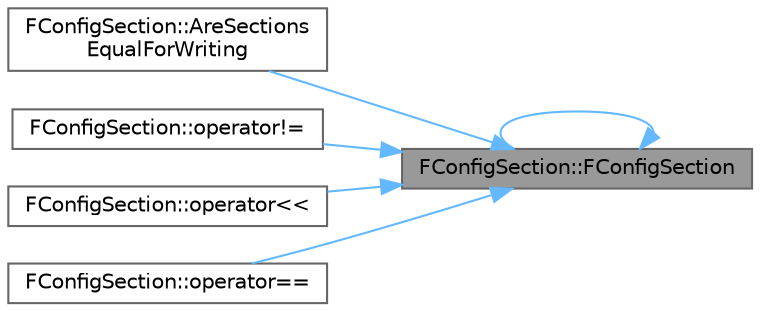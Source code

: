digraph "FConfigSection::FConfigSection"
{
 // INTERACTIVE_SVG=YES
 // LATEX_PDF_SIZE
  bgcolor="transparent";
  edge [fontname=Helvetica,fontsize=10,labelfontname=Helvetica,labelfontsize=10];
  node [fontname=Helvetica,fontsize=10,shape=box,height=0.2,width=0.4];
  rankdir="RL";
  Node1 [id="Node000001",label="FConfigSection::FConfigSection",height=0.2,width=0.4,color="gray40", fillcolor="grey60", style="filled", fontcolor="black",tooltip=" "];
  Node1 -> Node1 [id="edge1_Node000001_Node000001",dir="back",color="steelblue1",style="solid",tooltip=" "];
  Node1 -> Node2 [id="edge2_Node000001_Node000002",dir="back",color="steelblue1",style="solid",tooltip=" "];
  Node2 [id="Node000002",label="FConfigSection::AreSections\lEqualForWriting",height=0.2,width=0.4,color="grey40", fillcolor="white", style="filled",URL="$da/d72/classFConfigSection.html#a80820f7ed56cc320aa6255a70e9126f2",tooltip=" "];
  Node1 -> Node3 [id="edge3_Node000001_Node000003",dir="back",color="steelblue1",style="solid",tooltip=" "];
  Node3 [id="Node000003",label="FConfigSection::operator!=",height=0.2,width=0.4,color="grey40", fillcolor="white", style="filled",URL="$da/d72/classFConfigSection.html#a2fec0a92e96c92a54da9aaf52be4196e",tooltip=" "];
  Node1 -> Node4 [id="edge4_Node000001_Node000004",dir="back",color="steelblue1",style="solid",tooltip=" "];
  Node4 [id="Node000004",label="FConfigSection::operator\<\<",height=0.2,width=0.4,color="grey40", fillcolor="white", style="filled",URL="$da/d72/classFConfigSection.html#abfddfe203f87657bb8b9e357a9e8264a",tooltip=" "];
  Node1 -> Node5 [id="edge5_Node000001_Node000005",dir="back",color="steelblue1",style="solid",tooltip=" "];
  Node5 [id="Node000005",label="FConfigSection::operator==",height=0.2,width=0.4,color="grey40", fillcolor="white", style="filled",URL="$da/d72/classFConfigSection.html#a92806e3e41c86f315c4101a22acf53e8",tooltip=" "];
}
